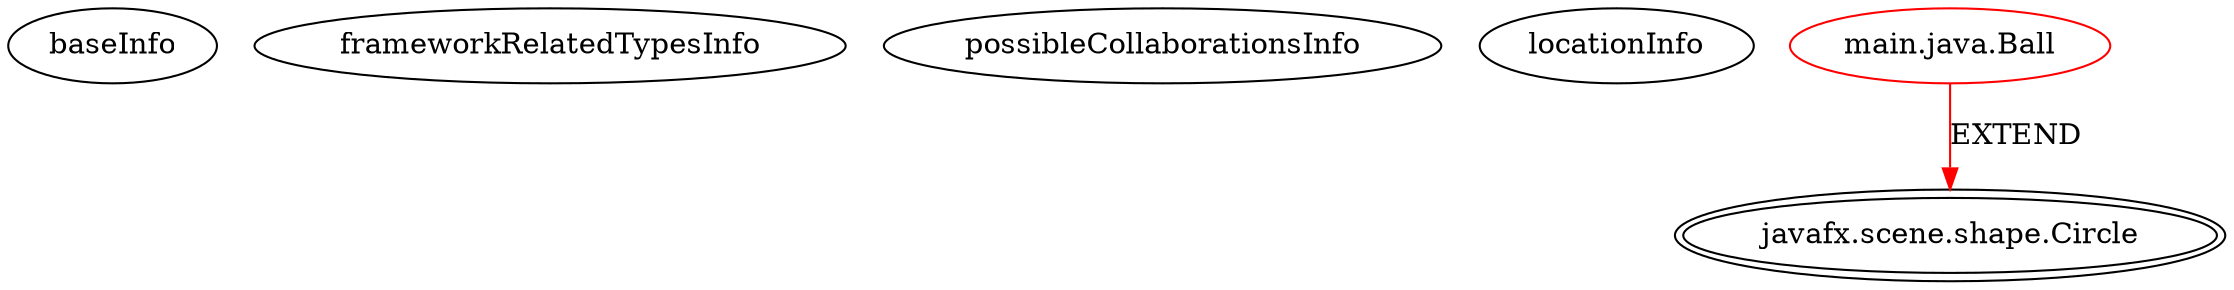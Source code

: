 digraph {
baseInfo[graphId=1998,category="extension_graph",isAnonymous=false,possibleRelation=false]
frameworkRelatedTypesInfo[0="javafx.scene.shape.Circle"]
possibleCollaborationsInfo[]
locationInfo[projectName="beila-mdday",filePath="/beila-mdday/mdday-master/strategy/src/main/java/Ball.java",contextSignature="Ball",graphId="1998"]
0[label="main.java.Ball",vertexType="ROOT_CLIENT_CLASS_DECLARATION",isFrameworkType=false,color=red]
1[label="javafx.scene.shape.Circle",vertexType="FRAMEWORK_CLASS_TYPE",isFrameworkType=true,peripheries=2]
0->1[label="EXTEND",color=red]
}
